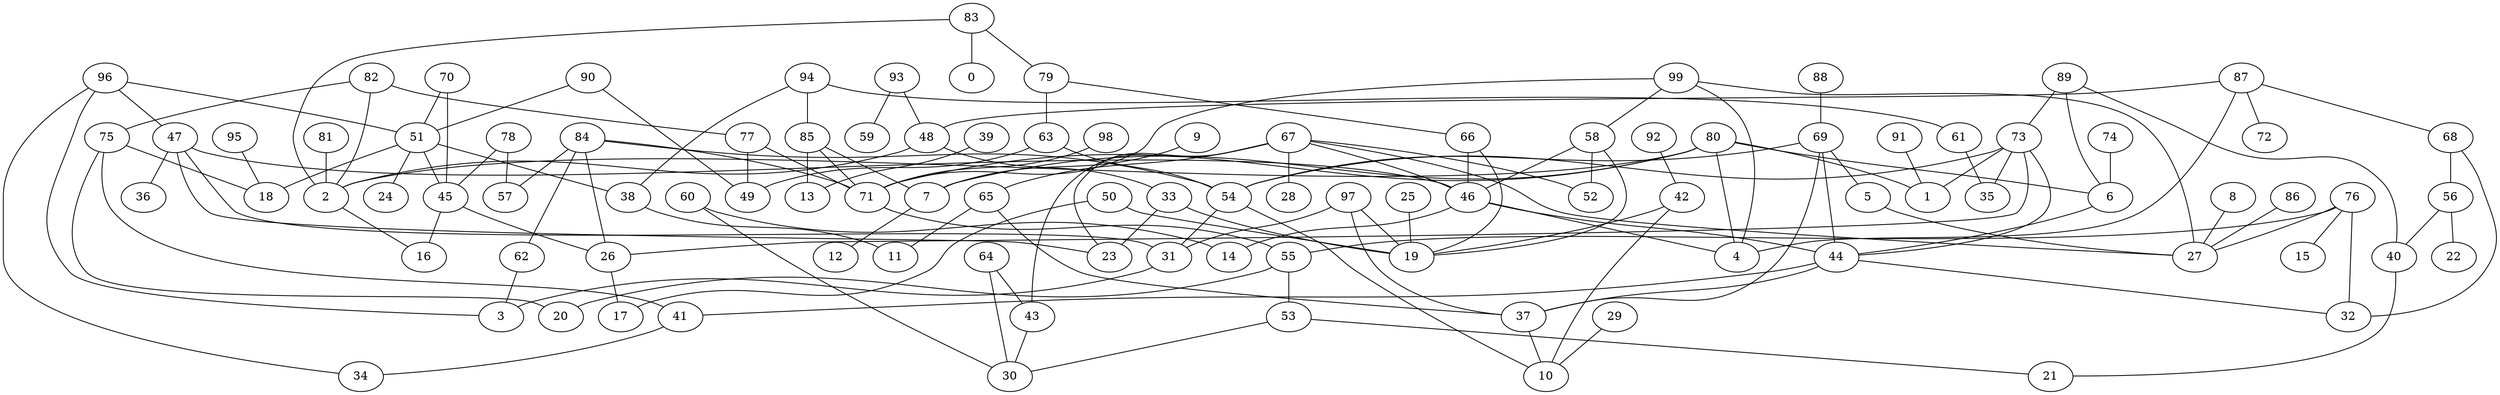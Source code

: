 digraph GG_graph {

subgraph G_graph {
edge [color = black]
"92" -> "42" [dir = none]
"89" -> "6" [dir = none]
"60" -> "14" [dir = none]
"78" -> "57" [dir = none]
"78" -> "45" [dir = none]
"88" -> "69" [dir = none]
"82" -> "77" [dir = none]
"40" -> "21" [dir = none]
"86" -> "27" [dir = none]
"91" -> "1" [dir = none]
"42" -> "19" [dir = none]
"63" -> "49" [dir = none]
"77" -> "71" [dir = none]
"29" -> "10" [dir = none]
"99" -> "4" [dir = none]
"97" -> "31" [dir = none]
"97" -> "37" [dir = none]
"68" -> "56" [dir = none]
"83" -> "0" [dir = none]
"83" -> "2" [dir = none]
"51" -> "24" [dir = none]
"51" -> "45" [dir = none]
"9" -> "7" [dir = none]
"93" -> "59" [dir = none]
"93" -> "48" [dir = none]
"94" -> "61" [dir = none]
"94" -> "38" [dir = none]
"94" -> "85" [dir = none]
"26" -> "17" [dir = none]
"5" -> "27" [dir = none]
"50" -> "17" [dir = none]
"67" -> "65" [dir = none]
"67" -> "28" [dir = none]
"67" -> "27" [dir = none]
"67" -> "43" [dir = none]
"67" -> "46" [dir = none]
"65" -> "11" [dir = none]
"7" -> "12" [dir = none]
"37" -> "10" [dir = none]
"46" -> "14" [dir = none]
"46" -> "44" [dir = none]
"46" -> "4" [dir = none]
"56" -> "22" [dir = none]
"79" -> "63" [dir = none]
"79" -> "66" [dir = none]
"76" -> "15" [dir = none]
"76" -> "32" [dir = none]
"76" -> "55" [dir = none]
"76" -> "27" [dir = none]
"85" -> "13" [dir = none]
"85" -> "7" [dir = none]
"90" -> "49" [dir = none]
"39" -> "13" [dir = none]
"48" -> "33" [dir = none]
"80" -> "2" [dir = none]
"80" -> "6" [dir = none]
"80" -> "7" [dir = none]
"80" -> "71" [dir = none]
"80" -> "4" [dir = none]
"75" -> "18" [dir = none]
"75" -> "41" [dir = none]
"73" -> "1" [dir = none]
"73" -> "54" [dir = none]
"73" -> "35" [dir = none]
"73" -> "26" [dir = none]
"73" -> "44" [dir = none]
"87" -> "68" [dir = none]
"87" -> "48" [dir = none]
"87" -> "72" [dir = none]
"87" -> "4" [dir = none]
"41" -> "34" [dir = none]
"44" -> "37" [dir = none]
"44" -> "41" [dir = none]
"70" -> "45" [dir = none]
"66" -> "19" [dir = none]
"96" -> "3" [dir = none]
"96" -> "47" [dir = none]
"96" -> "51" [dir = none]
"96" -> "34" [dir = none]
"43" -> "30" [dir = none]
"47" -> "23" [dir = none]
"47" -> "36" [dir = none]
"8" -> "27" [dir = none]
"58" -> "19" [dir = none]
"58" -> "52" [dir = none]
"58" -> "46" [dir = none]
"84" -> "71" [dir = none]
"45" -> "16" [dir = none]
"25" -> "19" [dir = none]
"62" -> "3" [dir = none]
"55" -> "20" [dir = none]
"55" -> "53" [dir = none]
"64" -> "43" [dir = none]
"53" -> "21" [dir = none]
"74" -> "6" [dir = none]
"69" -> "5" [dir = none]
"81" -> "2" [dir = none]
"95" -> "18" [dir = none]
"98" -> "71" [dir = none]
"65" -> "37" [dir = none]
"54" -> "10" [dir = none]
"53" -> "30" [dir = none]
"42" -> "10" [dir = none]
"44" -> "32" [dir = none]
"64" -> "30" [dir = none]
"33" -> "23" [dir = none]
"84" -> "57" [dir = none]
"50" -> "19" [dir = none]
"90" -> "51" [dir = none]
"84" -> "26" [dir = none]
"47" -> "46" [dir = none]
"33" -> "19" [dir = none]
"31" -> "3" [dir = none]
"2" -> "16" [dir = none]
"71" -> "55" [dir = none]
"99" -> "71" [dir = none]
"89" -> "73" [dir = none]
"80" -> "1" [dir = none]
"99" -> "27" [dir = none]
"63" -> "54" [dir = none]
"54" -> "31" [dir = none]
"51" -> "38" [dir = none]
"70" -> "51" [dir = none]
"67" -> "52" [dir = none]
"6" -> "44" [dir = none]
"45" -> "26" [dir = none]
"82" -> "2" [dir = none]
"56" -> "40" [dir = none]
"97" -> "19" [dir = none]
"85" -> "71" [dir = none]
"69" -> "54" [dir = none]
"89" -> "40" [dir = none]
"82" -> "75" [dir = none]
"99" -> "58" [dir = none]
"84" -> "54" [dir = none]
"84" -> "62" [dir = none]
"66" -> "46" [dir = none]
"69" -> "44" [dir = none]
"48" -> "2" [dir = none]
"67" -> "23" [dir = none]
"38" -> "11" [dir = none]
"77" -> "49" [dir = none]
"75" -> "20" [dir = none]
"61" -> "35" [dir = none]
"68" -> "32" [dir = none]
"51" -> "18" [dir = none]
"69" -> "37" [dir = none]
"83" -> "79" [dir = none]
"47" -> "31" [dir = none]
"60" -> "30" [dir = none]
}

}
